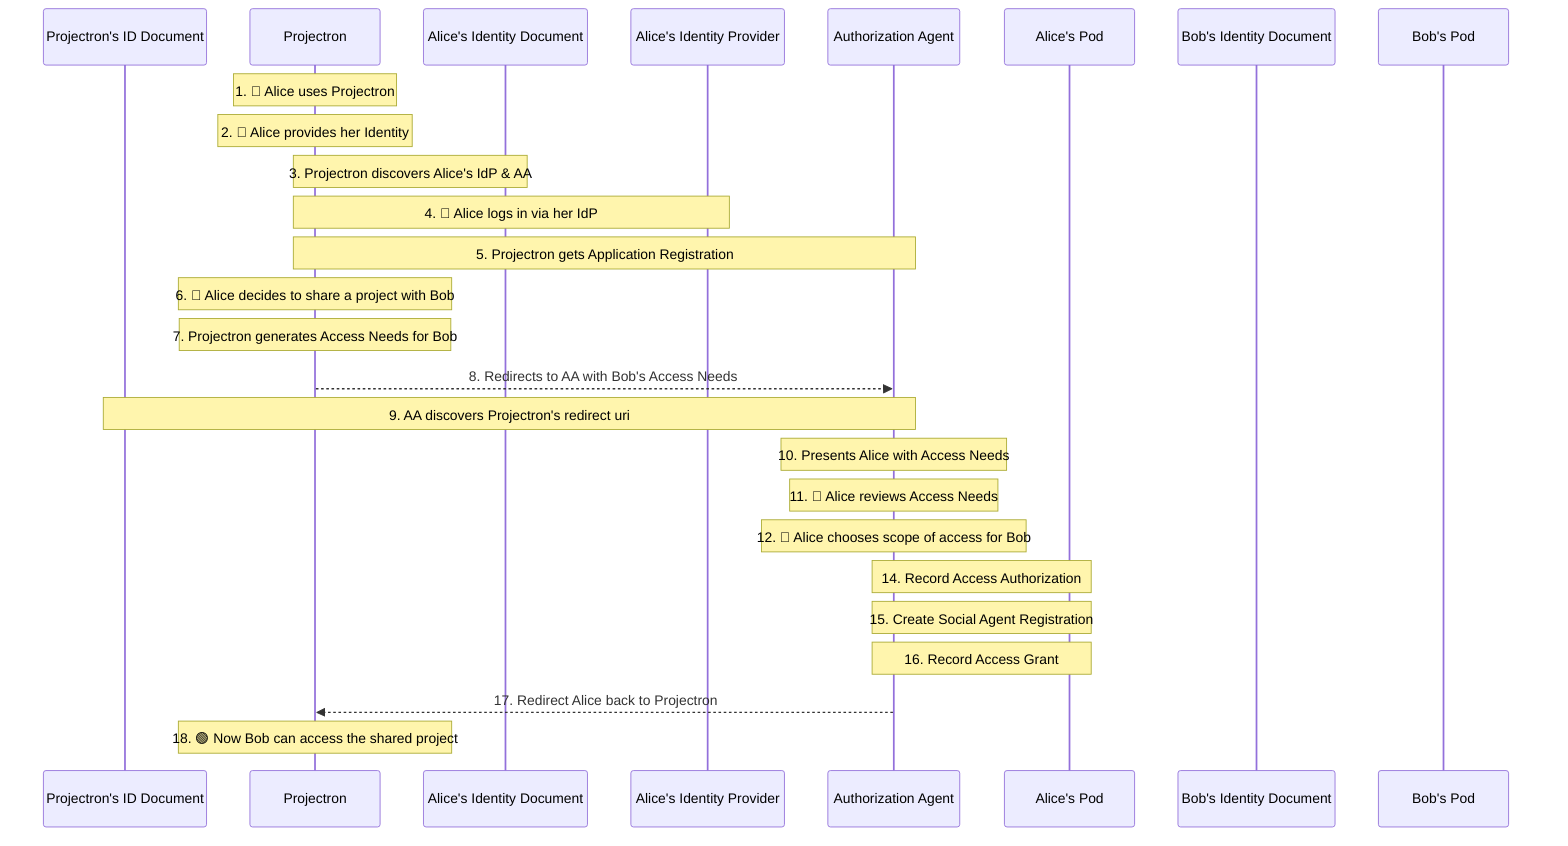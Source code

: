 sequenceDiagram

    participant id_proj as Projectron's ID Document
    participant proj as Projectron
    
    participant id_alice as Alice's Identity Document
    participant idp_alice as Alice's Identity Provider
    participant aa_alice as Authorization Agent
    participant pod_alice as Alice's Pod
    
    participant id_bob as Bob's Identity Document
    participant pod_bob as Bob's Pod

    Note over proj: 1. 👩 Alice uses Projectron
    Note over proj: 2. 👩 Alice provides her Identity
    Note over proj, id_alice: 3. Projectron discovers Alice's IdP & AA
    Note over proj, idp_alice: 4. 👩 Alice logs in via her IdP
    Note over proj, aa_alice: 5. Projectron gets Application Registration
    Note over proj: 6. 👩 Alice decides to share a project with Bob
    Note over proj: 7. Projectron generates Access Needs for Bob
    
    proj-->>aa_alice: 8. Redirects to AA with Bob's Access Needs
    
    Note over id_proj, aa_alice: 9. AA discovers Projectron's redirect uri
    Note over aa_alice: 10. Presents Alice with Access Needs
    Note over aa_alice: 11. 👩 Alice reviews Access Needs
    Note over aa_alice: 12. 👩 Alice chooses scope of access for Bob
    Note over aa_alice, pod_alice: 14. Record Access Authorization
    Note over aa_alice, pod_alice: 15. Create Social Agent Registration
    Note over aa_alice, pod_alice: 16. Record Access Grant
    
    aa_alice-->>proj: 17. Redirect Alice back to Projectron
    
    Note over proj: 18. 🟢 Now Bob can access the shared project